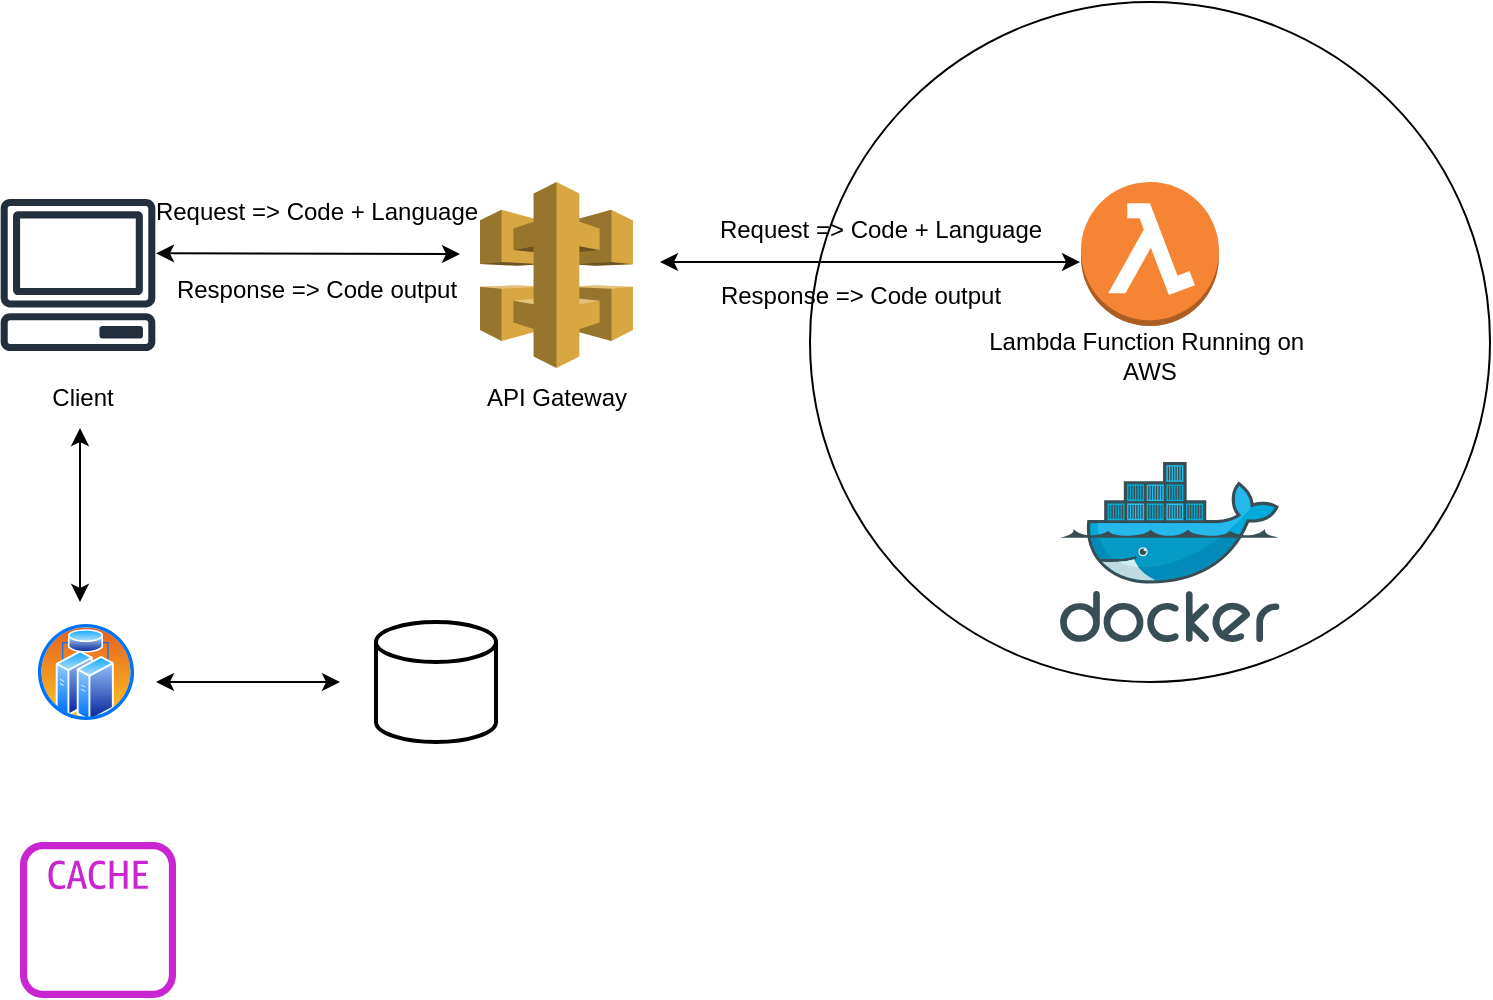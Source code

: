 <mxfile version="26.0.8">
  <diagram name="Page-1" id="u9_Md-NTKxFL0JPXrPMf">
    <mxGraphModel dx="949" dy="545" grid="1" gridSize="10" guides="1" tooltips="1" connect="1" arrows="1" fold="1" page="1" pageScale="1" pageWidth="850" pageHeight="1100" math="0" shadow="0">
      <root>
        <mxCell id="0" />
        <mxCell id="1" parent="0" />
        <mxCell id="iVeJYvW9ssngA844wOu2-4" value="&lt;div&gt;&lt;br&gt;&lt;/div&gt;&lt;div&gt;Lambda Function Running on&amp;nbsp;&lt;/div&gt;&lt;div&gt;AWS&lt;/div&gt;" style="ellipse;whiteSpace=wrap;html=1;aspect=fixed;noLabel=0;overflow=visible;" parent="1" vertex="1">
          <mxGeometry x="425" y="120" width="340" height="340" as="geometry" />
        </mxCell>
        <mxCell id="iVeJYvW9ssngA844wOu2-1" value="" style="outlineConnect=0;dashed=0;verticalLabelPosition=bottom;verticalAlign=top;align=center;html=1;shape=mxgraph.aws3.api_gateway;fillColor=#D9A741;gradientColor=none;" parent="1" vertex="1">
          <mxGeometry x="260" y="210" width="76.5" height="93" as="geometry" />
        </mxCell>
        <mxCell id="iVeJYvW9ssngA844wOu2-2" value="" style="outlineConnect=0;dashed=0;verticalLabelPosition=bottom;verticalAlign=top;align=center;html=1;shape=mxgraph.aws3.lambda_function;fillColor=#F58534;gradientColor=none;" parent="1" vertex="1">
          <mxGeometry x="560.5" y="210" width="69" height="72" as="geometry" />
        </mxCell>
        <mxCell id="iVeJYvW9ssngA844wOu2-3" value="" style="image;sketch=0;aspect=fixed;html=1;points=[];align=center;fontSize=12;image=img/lib/mscae/Docker.svg;" parent="1" vertex="1">
          <mxGeometry x="550" y="350" width="109.76" height="90" as="geometry" />
        </mxCell>
        <mxCell id="J74Sf37dvSkozefG90Eq-2" value="" style="endArrow=classic;startArrow=classic;html=1;rounded=0;" edge="1" parent="1">
          <mxGeometry width="50" height="50" relative="1" as="geometry">
            <mxPoint x="350" y="250" as="sourcePoint" />
            <mxPoint x="560" y="250" as="targetPoint" />
          </mxGeometry>
        </mxCell>
        <mxCell id="J74Sf37dvSkozefG90Eq-4" value="" style="sketch=0;outlineConnect=0;fontColor=#232F3E;gradientColor=none;fillColor=#232F3D;strokeColor=none;dashed=0;verticalLabelPosition=bottom;verticalAlign=top;align=center;html=1;fontSize=12;fontStyle=0;aspect=fixed;pointerEvents=1;shape=mxgraph.aws4.client;" vertex="1" parent="1">
          <mxGeometry x="20" y="218.5" width="78" height="76" as="geometry" />
        </mxCell>
        <mxCell id="J74Sf37dvSkozefG90Eq-5" value="" style="endArrow=classic;startArrow=classic;html=1;rounded=0;" edge="1" parent="1">
          <mxGeometry width="50" height="50" relative="1" as="geometry">
            <mxPoint x="98" y="245.66" as="sourcePoint" />
            <mxPoint x="250" y="246" as="targetPoint" />
          </mxGeometry>
        </mxCell>
        <mxCell id="J74Sf37dvSkozefG90Eq-6" value="Client" style="text;html=1;align=center;verticalAlign=middle;resizable=0;points=[];autosize=1;strokeColor=none;fillColor=none;" vertex="1" parent="1">
          <mxGeometry x="36" y="303" width="50" height="30" as="geometry" />
        </mxCell>
        <mxCell id="J74Sf37dvSkozefG90Eq-7" value="API Gateway" style="text;html=1;align=center;verticalAlign=middle;resizable=0;points=[];autosize=1;strokeColor=none;fillColor=none;" vertex="1" parent="1">
          <mxGeometry x="253.25" y="303" width="90" height="30" as="geometry" />
        </mxCell>
        <mxCell id="J74Sf37dvSkozefG90Eq-8" value="Request =&amp;gt; Code + Language" style="text;html=1;align=center;verticalAlign=middle;resizable=0;points=[];autosize=1;strokeColor=none;fillColor=none;" vertex="1" parent="1">
          <mxGeometry x="88" y="210" width="180" height="30" as="geometry" />
        </mxCell>
        <mxCell id="J74Sf37dvSkozefG90Eq-10" value="Request =&amp;gt; Code + Language" style="text;html=1;align=center;verticalAlign=middle;resizable=0;points=[];autosize=1;strokeColor=none;fillColor=none;" vertex="1" parent="1">
          <mxGeometry x="370" y="218.5" width="180" height="30" as="geometry" />
        </mxCell>
        <mxCell id="J74Sf37dvSkozefG90Eq-11" value="Response =&amp;gt; Code output" style="text;html=1;align=center;verticalAlign=middle;resizable=0;points=[];autosize=1;strokeColor=none;fillColor=none;" vertex="1" parent="1">
          <mxGeometry x="370" y="252" width="160" height="30" as="geometry" />
        </mxCell>
        <mxCell id="J74Sf37dvSkozefG90Eq-12" value="Response =&amp;gt; Code output" style="text;html=1;align=center;verticalAlign=middle;resizable=0;points=[];autosize=1;strokeColor=none;fillColor=none;" vertex="1" parent="1">
          <mxGeometry x="98" y="248.5" width="160" height="30" as="geometry" />
        </mxCell>
        <mxCell id="J74Sf37dvSkozefG90Eq-13" value="" style="image;aspect=fixed;perimeter=ellipsePerimeter;html=1;align=center;shadow=0;dashed=0;spacingTop=3;image=img/lib/active_directory/cluster_server.svg;" vertex="1" parent="1">
          <mxGeometry x="38" y="430" width="50" height="50" as="geometry" />
        </mxCell>
        <mxCell id="J74Sf37dvSkozefG90Eq-14" value="" style="strokeWidth=2;html=1;shape=mxgraph.flowchart.database;whiteSpace=wrap;" vertex="1" parent="1">
          <mxGeometry x="208" y="430" width="60" height="60" as="geometry" />
        </mxCell>
        <mxCell id="J74Sf37dvSkozefG90Eq-15" value="" style="endArrow=classic;startArrow=classic;html=1;rounded=0;" edge="1" parent="1">
          <mxGeometry width="50" height="50" relative="1" as="geometry">
            <mxPoint x="60" y="420" as="sourcePoint" />
            <mxPoint x="60" y="333" as="targetPoint" />
          </mxGeometry>
        </mxCell>
        <mxCell id="J74Sf37dvSkozefG90Eq-17" value="" style="endArrow=classic;startArrow=classic;html=1;rounded=0;" edge="1" parent="1">
          <mxGeometry width="50" height="50" relative="1" as="geometry">
            <mxPoint x="98" y="460" as="sourcePoint" />
            <mxPoint x="190" y="460" as="targetPoint" />
          </mxGeometry>
        </mxCell>
        <mxCell id="J74Sf37dvSkozefG90Eq-18" value="" style="sketch=0;outlineConnect=0;fontColor=#232F3E;gradientColor=none;fillColor=#C925D1;strokeColor=none;dashed=0;verticalLabelPosition=bottom;verticalAlign=top;align=center;html=1;fontSize=12;fontStyle=0;aspect=fixed;pointerEvents=1;shape=mxgraph.aws4.cache_node;" vertex="1" parent="1">
          <mxGeometry x="30" y="540" width="78" height="78" as="geometry" />
        </mxCell>
      </root>
    </mxGraphModel>
  </diagram>
</mxfile>
